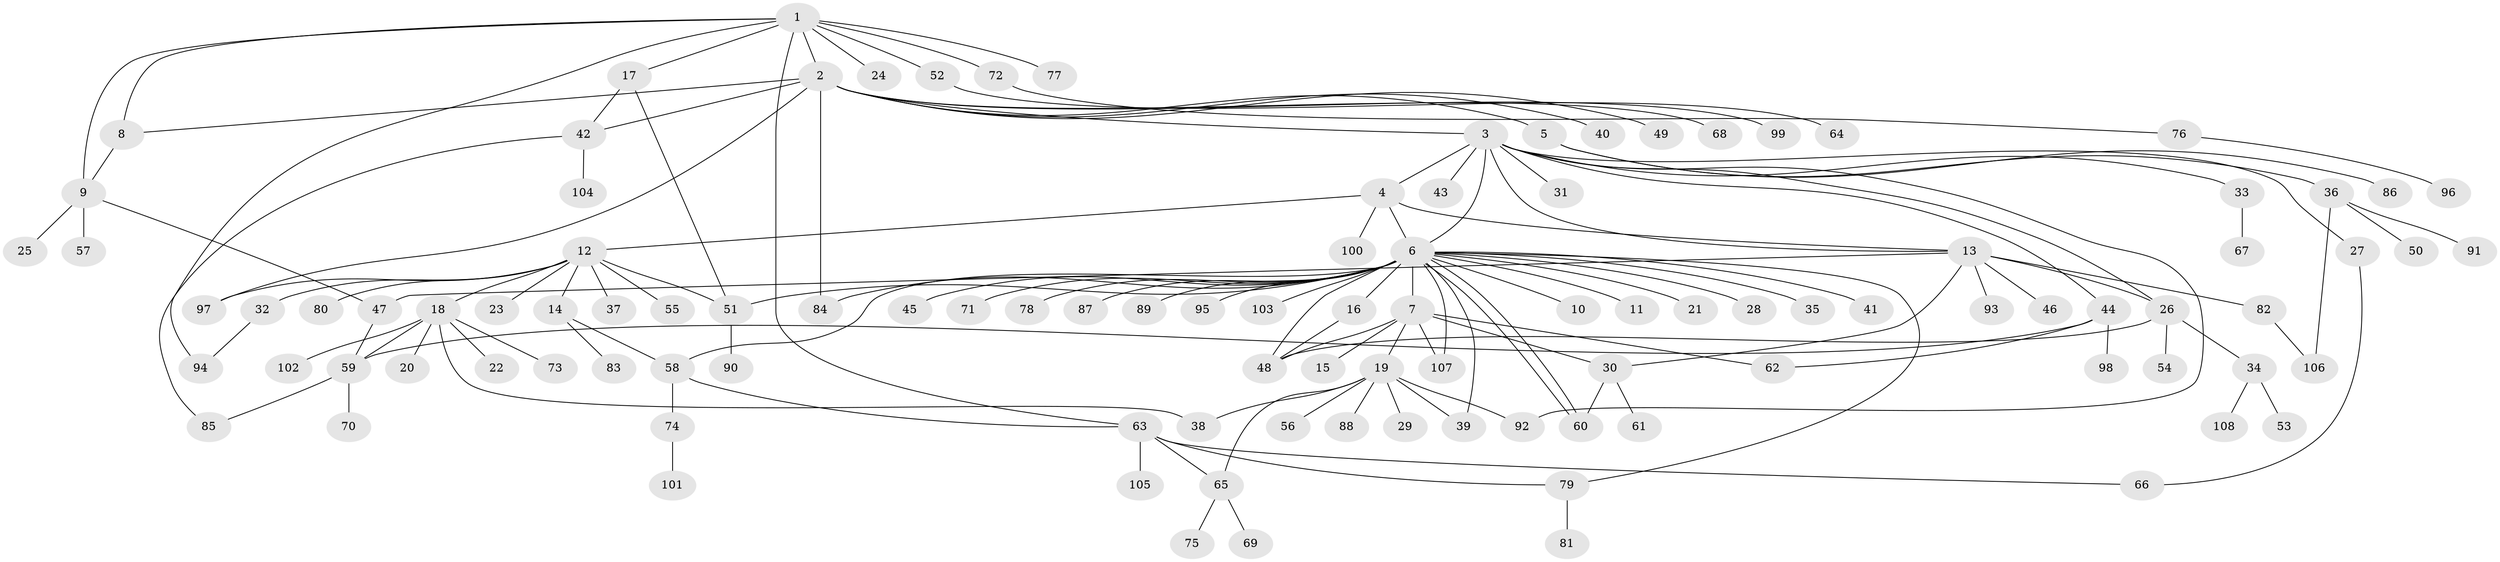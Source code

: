 // coarse degree distribution, {18: 0.011904761904761904, 9: 0.023809523809523808, 10: 0.03571428571428571, 2: 0.19047619047619047, 25: 0.011904761904761904, 4: 0.023809523809523808, 1: 0.5833333333333334, 12: 0.011904761904761904, 3: 0.08333333333333333, 6: 0.011904761904761904, 5: 0.011904761904761904}
// Generated by graph-tools (version 1.1) at 2025/23/03/03/25 07:23:53]
// undirected, 108 vertices, 139 edges
graph export_dot {
graph [start="1"]
  node [color=gray90,style=filled];
  1;
  2;
  3;
  4;
  5;
  6;
  7;
  8;
  9;
  10;
  11;
  12;
  13;
  14;
  15;
  16;
  17;
  18;
  19;
  20;
  21;
  22;
  23;
  24;
  25;
  26;
  27;
  28;
  29;
  30;
  31;
  32;
  33;
  34;
  35;
  36;
  37;
  38;
  39;
  40;
  41;
  42;
  43;
  44;
  45;
  46;
  47;
  48;
  49;
  50;
  51;
  52;
  53;
  54;
  55;
  56;
  57;
  58;
  59;
  60;
  61;
  62;
  63;
  64;
  65;
  66;
  67;
  68;
  69;
  70;
  71;
  72;
  73;
  74;
  75;
  76;
  77;
  78;
  79;
  80;
  81;
  82;
  83;
  84;
  85;
  86;
  87;
  88;
  89;
  90;
  91;
  92;
  93;
  94;
  95;
  96;
  97;
  98;
  99;
  100;
  101;
  102;
  103;
  104;
  105;
  106;
  107;
  108;
  1 -- 2;
  1 -- 8;
  1 -- 9;
  1 -- 17;
  1 -- 24;
  1 -- 52;
  1 -- 63;
  1 -- 72;
  1 -- 77;
  1 -- 94;
  2 -- 3;
  2 -- 5;
  2 -- 8;
  2 -- 40;
  2 -- 42;
  2 -- 49;
  2 -- 68;
  2 -- 84;
  2 -- 97;
  2 -- 99;
  3 -- 4;
  3 -- 6;
  3 -- 13;
  3 -- 26;
  3 -- 27;
  3 -- 31;
  3 -- 33;
  3 -- 43;
  3 -- 44;
  3 -- 92;
  4 -- 6;
  4 -- 12;
  4 -- 13;
  4 -- 100;
  5 -- 36;
  5 -- 86;
  6 -- 7;
  6 -- 10;
  6 -- 11;
  6 -- 16;
  6 -- 21;
  6 -- 28;
  6 -- 35;
  6 -- 39;
  6 -- 41;
  6 -- 45;
  6 -- 48;
  6 -- 51;
  6 -- 58;
  6 -- 60;
  6 -- 60;
  6 -- 71;
  6 -- 78;
  6 -- 79;
  6 -- 84;
  6 -- 87;
  6 -- 89;
  6 -- 95;
  6 -- 103;
  6 -- 107;
  7 -- 15;
  7 -- 19;
  7 -- 30;
  7 -- 48;
  7 -- 62;
  7 -- 107;
  8 -- 9;
  9 -- 25;
  9 -- 47;
  9 -- 57;
  12 -- 14;
  12 -- 18;
  12 -- 23;
  12 -- 32;
  12 -- 37;
  12 -- 51;
  12 -- 55;
  12 -- 80;
  12 -- 97;
  13 -- 26;
  13 -- 30;
  13 -- 46;
  13 -- 47;
  13 -- 82;
  13 -- 93;
  14 -- 58;
  14 -- 83;
  16 -- 48;
  17 -- 42;
  17 -- 51;
  18 -- 20;
  18 -- 22;
  18 -- 38;
  18 -- 59;
  18 -- 73;
  18 -- 102;
  19 -- 29;
  19 -- 38;
  19 -- 39;
  19 -- 56;
  19 -- 65;
  19 -- 88;
  19 -- 92;
  26 -- 34;
  26 -- 48;
  26 -- 54;
  27 -- 66;
  30 -- 60;
  30 -- 61;
  32 -- 94;
  33 -- 67;
  34 -- 53;
  34 -- 108;
  36 -- 50;
  36 -- 91;
  36 -- 106;
  42 -- 85;
  42 -- 104;
  44 -- 59;
  44 -- 62;
  44 -- 98;
  47 -- 59;
  51 -- 90;
  52 -- 64;
  58 -- 63;
  58 -- 74;
  59 -- 70;
  59 -- 85;
  63 -- 65;
  63 -- 66;
  63 -- 79;
  63 -- 105;
  65 -- 69;
  65 -- 75;
  72 -- 76;
  74 -- 101;
  76 -- 96;
  79 -- 81;
  82 -- 106;
}
